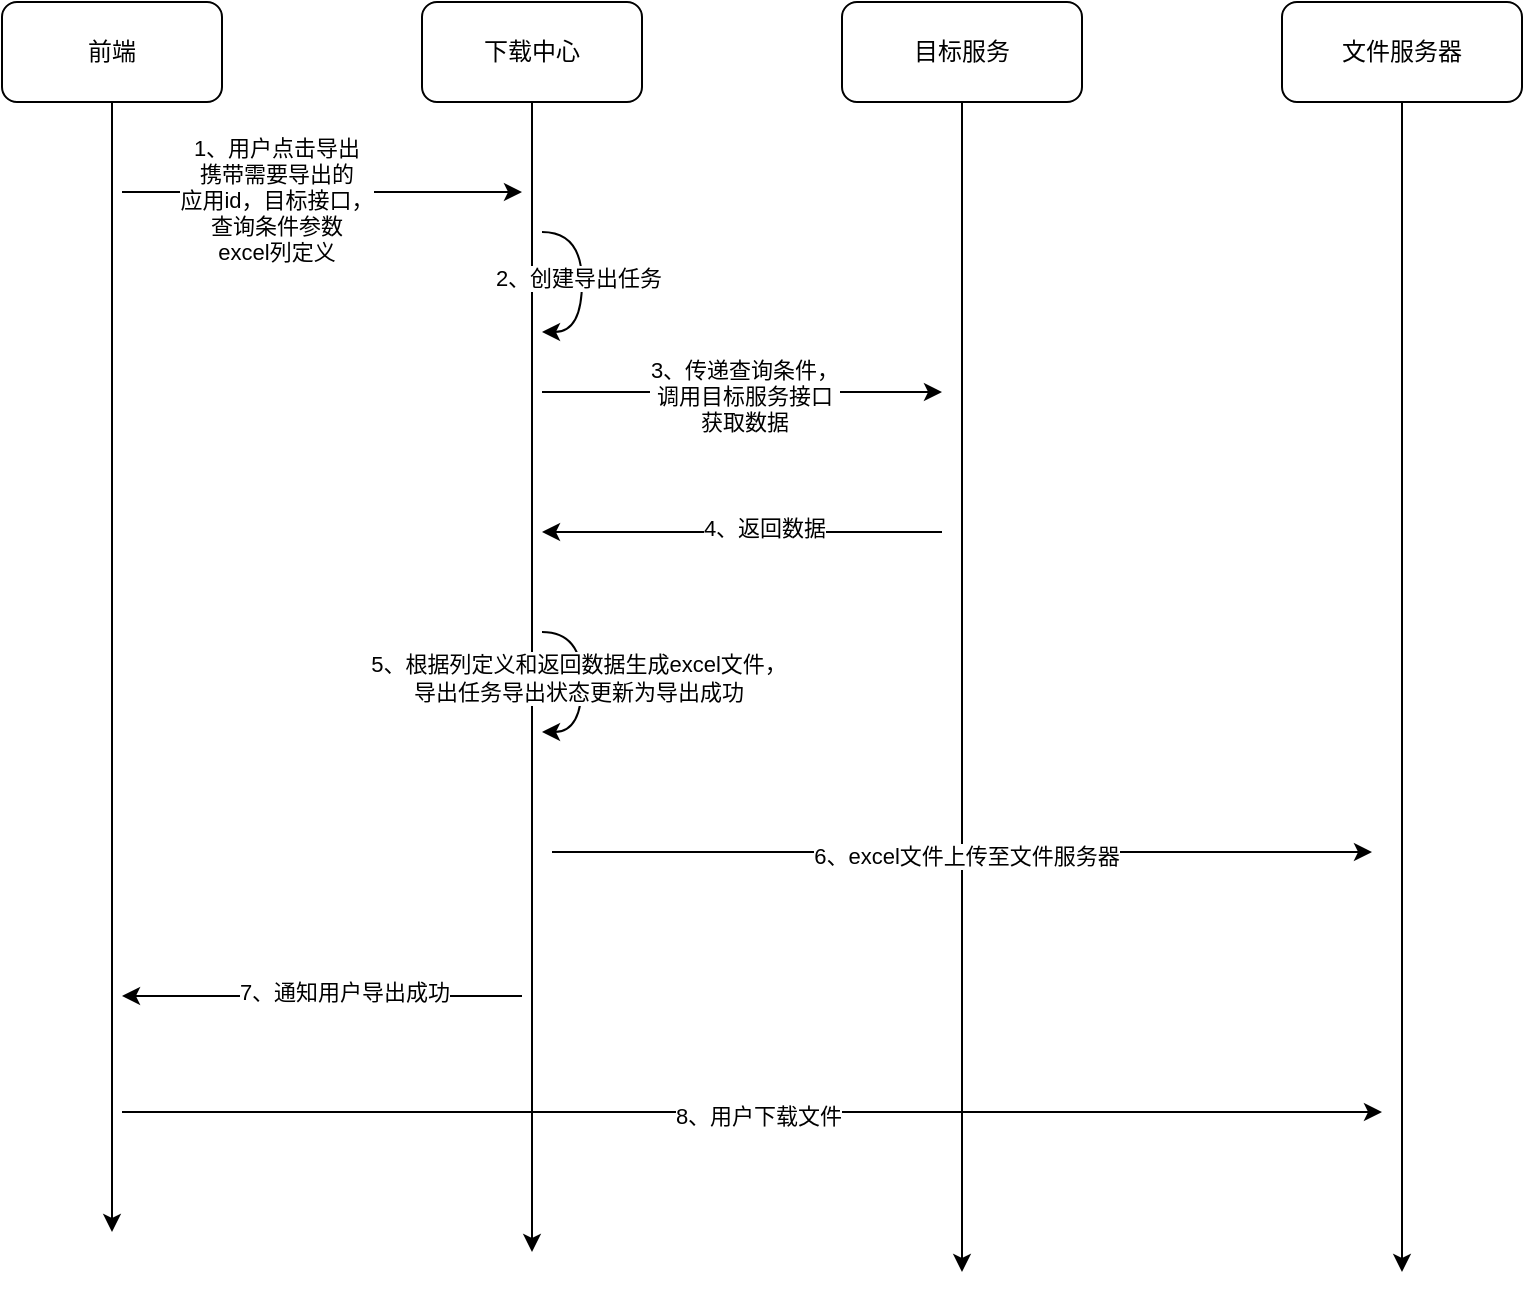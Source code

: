 <mxfile version="21.8.2" type="github">
  <diagram id="C5RBs43oDa-KdzZeNtuy" name="Page-1">
    <mxGraphModel dx="1434" dy="758" grid="1" gridSize="10" guides="1" tooltips="1" connect="1" arrows="1" fold="1" page="1" pageScale="1" pageWidth="827" pageHeight="1169" math="0" shadow="0">
      <root>
        <mxCell id="WIyWlLk6GJQsqaUBKTNV-0" />
        <mxCell id="WIyWlLk6GJQsqaUBKTNV-1" parent="WIyWlLk6GJQsqaUBKTNV-0" />
        <mxCell id="W7SFq_ZnwW43_8ZMDA8O-28" style="edgeStyle=orthogonalEdgeStyle;rounded=0;orthogonalLoop=1;jettySize=auto;html=1;" edge="1" parent="WIyWlLk6GJQsqaUBKTNV-1" source="W7SFq_ZnwW43_8ZMDA8O-1">
          <mxGeometry relative="1" as="geometry">
            <mxPoint x="590" y="710" as="targetPoint" />
          </mxGeometry>
        </mxCell>
        <mxCell id="W7SFq_ZnwW43_8ZMDA8O-1" value="目标服务" style="rounded=1;whiteSpace=wrap;html=1;" vertex="1" parent="WIyWlLk6GJQsqaUBKTNV-1">
          <mxGeometry x="530" y="75" width="120" height="50" as="geometry" />
        </mxCell>
        <mxCell id="W7SFq_ZnwW43_8ZMDA8O-27" style="edgeStyle=orthogonalEdgeStyle;rounded=0;orthogonalLoop=1;jettySize=auto;html=1;" edge="1" parent="WIyWlLk6GJQsqaUBKTNV-1" source="W7SFq_ZnwW43_8ZMDA8O-2">
          <mxGeometry relative="1" as="geometry">
            <mxPoint x="375" y="700" as="targetPoint" />
          </mxGeometry>
        </mxCell>
        <mxCell id="W7SFq_ZnwW43_8ZMDA8O-2" value="下载中心" style="rounded=1;whiteSpace=wrap;html=1;" vertex="1" parent="WIyWlLk6GJQsqaUBKTNV-1">
          <mxGeometry x="320" y="75" width="110" height="50" as="geometry" />
        </mxCell>
        <mxCell id="W7SFq_ZnwW43_8ZMDA8O-26" style="edgeStyle=orthogonalEdgeStyle;rounded=0;orthogonalLoop=1;jettySize=auto;html=1;" edge="1" parent="WIyWlLk6GJQsqaUBKTNV-1" source="W7SFq_ZnwW43_8ZMDA8O-25">
          <mxGeometry relative="1" as="geometry">
            <mxPoint x="165" y="690" as="targetPoint" />
            <Array as="points">
              <mxPoint x="165" y="408" />
              <mxPoint x="165" y="408" />
            </Array>
          </mxGeometry>
        </mxCell>
        <mxCell id="W7SFq_ZnwW43_8ZMDA8O-25" value="前端" style="rounded=1;whiteSpace=wrap;html=1;" vertex="1" parent="WIyWlLk6GJQsqaUBKTNV-1">
          <mxGeometry x="110" y="75" width="110" height="50" as="geometry" />
        </mxCell>
        <mxCell id="W7SFq_ZnwW43_8ZMDA8O-30" value="" style="edgeStyle=none;orthogonalLoop=1;jettySize=auto;html=1;rounded=0;" edge="1" parent="WIyWlLk6GJQsqaUBKTNV-1">
          <mxGeometry width="80" relative="1" as="geometry">
            <mxPoint x="170" y="170" as="sourcePoint" />
            <mxPoint x="370" y="170" as="targetPoint" />
            <Array as="points" />
          </mxGeometry>
        </mxCell>
        <mxCell id="W7SFq_ZnwW43_8ZMDA8O-31" value="1、用户点击导出&lt;br&gt;携带需要导出的&lt;br&gt;应用id，目标接口，&lt;br&gt;查询条件参数&lt;br&gt;excel列定义" style="edgeLabel;html=1;align=center;verticalAlign=middle;resizable=0;points=[];" vertex="1" connectable="0" parent="W7SFq_ZnwW43_8ZMDA8O-30">
          <mxGeometry x="-0.23" y="-4" relative="1" as="geometry">
            <mxPoint as="offset" />
          </mxGeometry>
        </mxCell>
        <mxCell id="W7SFq_ZnwW43_8ZMDA8O-32" value="" style="edgeStyle=orthogonalEdgeStyle;orthogonalLoop=1;jettySize=auto;html=1;rounded=0;curved=1;" edge="1" parent="WIyWlLk6GJQsqaUBKTNV-1">
          <mxGeometry width="80" relative="1" as="geometry">
            <mxPoint x="380" y="190" as="sourcePoint" />
            <mxPoint x="380" y="240" as="targetPoint" />
            <Array as="points">
              <mxPoint x="400" y="190" />
              <mxPoint x="400" y="240" />
            </Array>
          </mxGeometry>
        </mxCell>
        <mxCell id="W7SFq_ZnwW43_8ZMDA8O-33" value="2、创建导出任务" style="edgeLabel;html=1;align=center;verticalAlign=middle;resizable=0;points=[];" vertex="1" connectable="0" parent="W7SFq_ZnwW43_8ZMDA8O-32">
          <mxGeometry x="-0.044" y="-2" relative="1" as="geometry">
            <mxPoint as="offset" />
          </mxGeometry>
        </mxCell>
        <mxCell id="W7SFq_ZnwW43_8ZMDA8O-34" value="" style="edgeStyle=none;orthogonalLoop=1;jettySize=auto;html=1;rounded=0;" edge="1" parent="WIyWlLk6GJQsqaUBKTNV-1">
          <mxGeometry width="80" relative="1" as="geometry">
            <mxPoint x="380" y="270" as="sourcePoint" />
            <mxPoint x="580" y="270" as="targetPoint" />
            <Array as="points" />
          </mxGeometry>
        </mxCell>
        <mxCell id="W7SFq_ZnwW43_8ZMDA8O-36" value="3、传递查询条件，&lt;br&gt;调用目标服务接口&lt;br&gt;获取数据" style="edgeLabel;html=1;align=center;verticalAlign=middle;resizable=0;points=[];" vertex="1" connectable="0" parent="W7SFq_ZnwW43_8ZMDA8O-34">
          <mxGeometry x="0.01" y="-2" relative="1" as="geometry">
            <mxPoint as="offset" />
          </mxGeometry>
        </mxCell>
        <mxCell id="W7SFq_ZnwW43_8ZMDA8O-37" value="" style="edgeStyle=none;orthogonalLoop=1;jettySize=auto;html=1;rounded=0;" edge="1" parent="WIyWlLk6GJQsqaUBKTNV-1">
          <mxGeometry width="80" relative="1" as="geometry">
            <mxPoint x="580" y="340" as="sourcePoint" />
            <mxPoint x="380" y="340" as="targetPoint" />
            <Array as="points" />
          </mxGeometry>
        </mxCell>
        <mxCell id="W7SFq_ZnwW43_8ZMDA8O-38" value="4、返回数据" style="edgeLabel;html=1;align=center;verticalAlign=middle;resizable=0;points=[];" vertex="1" connectable="0" parent="W7SFq_ZnwW43_8ZMDA8O-37">
          <mxGeometry x="-0.11" y="-2" relative="1" as="geometry">
            <mxPoint as="offset" />
          </mxGeometry>
        </mxCell>
        <mxCell id="W7SFq_ZnwW43_8ZMDA8O-43" value="" style="edgeStyle=none;orthogonalLoop=1;jettySize=auto;html=1;rounded=0;" edge="1" parent="WIyWlLk6GJQsqaUBKTNV-1">
          <mxGeometry width="80" relative="1" as="geometry">
            <mxPoint x="370" y="572" as="sourcePoint" />
            <mxPoint x="170" y="572" as="targetPoint" />
            <Array as="points" />
          </mxGeometry>
        </mxCell>
        <mxCell id="W7SFq_ZnwW43_8ZMDA8O-44" value="7、通知用户导出成功" style="edgeLabel;html=1;align=center;verticalAlign=middle;resizable=0;points=[];" vertex="1" connectable="0" parent="W7SFq_ZnwW43_8ZMDA8O-43">
          <mxGeometry x="-0.11" y="-2" relative="1" as="geometry">
            <mxPoint as="offset" />
          </mxGeometry>
        </mxCell>
        <mxCell id="W7SFq_ZnwW43_8ZMDA8O-45" value="" style="edgeStyle=none;orthogonalLoop=1;jettySize=auto;html=1;rounded=0;" edge="1" parent="WIyWlLk6GJQsqaUBKTNV-1">
          <mxGeometry width="80" relative="1" as="geometry">
            <mxPoint x="170" y="630" as="sourcePoint" />
            <mxPoint x="800" y="630" as="targetPoint" />
            <Array as="points" />
          </mxGeometry>
        </mxCell>
        <mxCell id="W7SFq_ZnwW43_8ZMDA8O-46" value="8、用户下载文件" style="edgeLabel;html=1;align=center;verticalAlign=middle;resizable=0;points=[];" vertex="1" connectable="0" parent="W7SFq_ZnwW43_8ZMDA8O-45">
          <mxGeometry x="0.01" y="-2" relative="1" as="geometry">
            <mxPoint as="offset" />
          </mxGeometry>
        </mxCell>
        <mxCell id="W7SFq_ZnwW43_8ZMDA8O-47" style="edgeStyle=orthogonalEdgeStyle;rounded=0;orthogonalLoop=1;jettySize=auto;html=1;" edge="1" parent="WIyWlLk6GJQsqaUBKTNV-1" source="W7SFq_ZnwW43_8ZMDA8O-48">
          <mxGeometry relative="1" as="geometry">
            <mxPoint x="810" y="710" as="targetPoint" />
          </mxGeometry>
        </mxCell>
        <mxCell id="W7SFq_ZnwW43_8ZMDA8O-48" value="文件服务器" style="rounded=1;whiteSpace=wrap;html=1;" vertex="1" parent="WIyWlLk6GJQsqaUBKTNV-1">
          <mxGeometry x="750" y="75" width="120" height="50" as="geometry" />
        </mxCell>
        <mxCell id="W7SFq_ZnwW43_8ZMDA8O-49" value="" style="edgeStyle=none;orthogonalLoop=1;jettySize=auto;html=1;rounded=0;" edge="1" parent="WIyWlLk6GJQsqaUBKTNV-1">
          <mxGeometry width="80" relative="1" as="geometry">
            <mxPoint x="385" y="500" as="sourcePoint" />
            <mxPoint x="795" y="500" as="targetPoint" />
            <Array as="points" />
          </mxGeometry>
        </mxCell>
        <mxCell id="W7SFq_ZnwW43_8ZMDA8O-50" value="6、excel文件上传至文件服务器" style="edgeLabel;html=1;align=center;verticalAlign=middle;resizable=0;points=[];" vertex="1" connectable="0" parent="W7SFq_ZnwW43_8ZMDA8O-49">
          <mxGeometry x="0.01" y="-2" relative="1" as="geometry">
            <mxPoint as="offset" />
          </mxGeometry>
        </mxCell>
        <mxCell id="W7SFq_ZnwW43_8ZMDA8O-51" value="" style="edgeStyle=orthogonalEdgeStyle;orthogonalLoop=1;jettySize=auto;html=1;rounded=0;curved=1;" edge="1" parent="WIyWlLk6GJQsqaUBKTNV-1">
          <mxGeometry width="80" relative="1" as="geometry">
            <mxPoint x="380" y="390" as="sourcePoint" />
            <mxPoint x="380" y="440" as="targetPoint" />
            <Array as="points">
              <mxPoint x="400" y="390" />
              <mxPoint x="400" y="440" />
            </Array>
          </mxGeometry>
        </mxCell>
        <mxCell id="W7SFq_ZnwW43_8ZMDA8O-52" value="5、根据列定义和返回数据生成excel文件，&lt;br&gt;导出任务导出状态更新为导出成功" style="edgeLabel;html=1;align=center;verticalAlign=middle;resizable=0;points=[];" vertex="1" connectable="0" parent="W7SFq_ZnwW43_8ZMDA8O-51">
          <mxGeometry x="-0.044" y="-2" relative="1" as="geometry">
            <mxPoint as="offset" />
          </mxGeometry>
        </mxCell>
      </root>
    </mxGraphModel>
  </diagram>
</mxfile>
